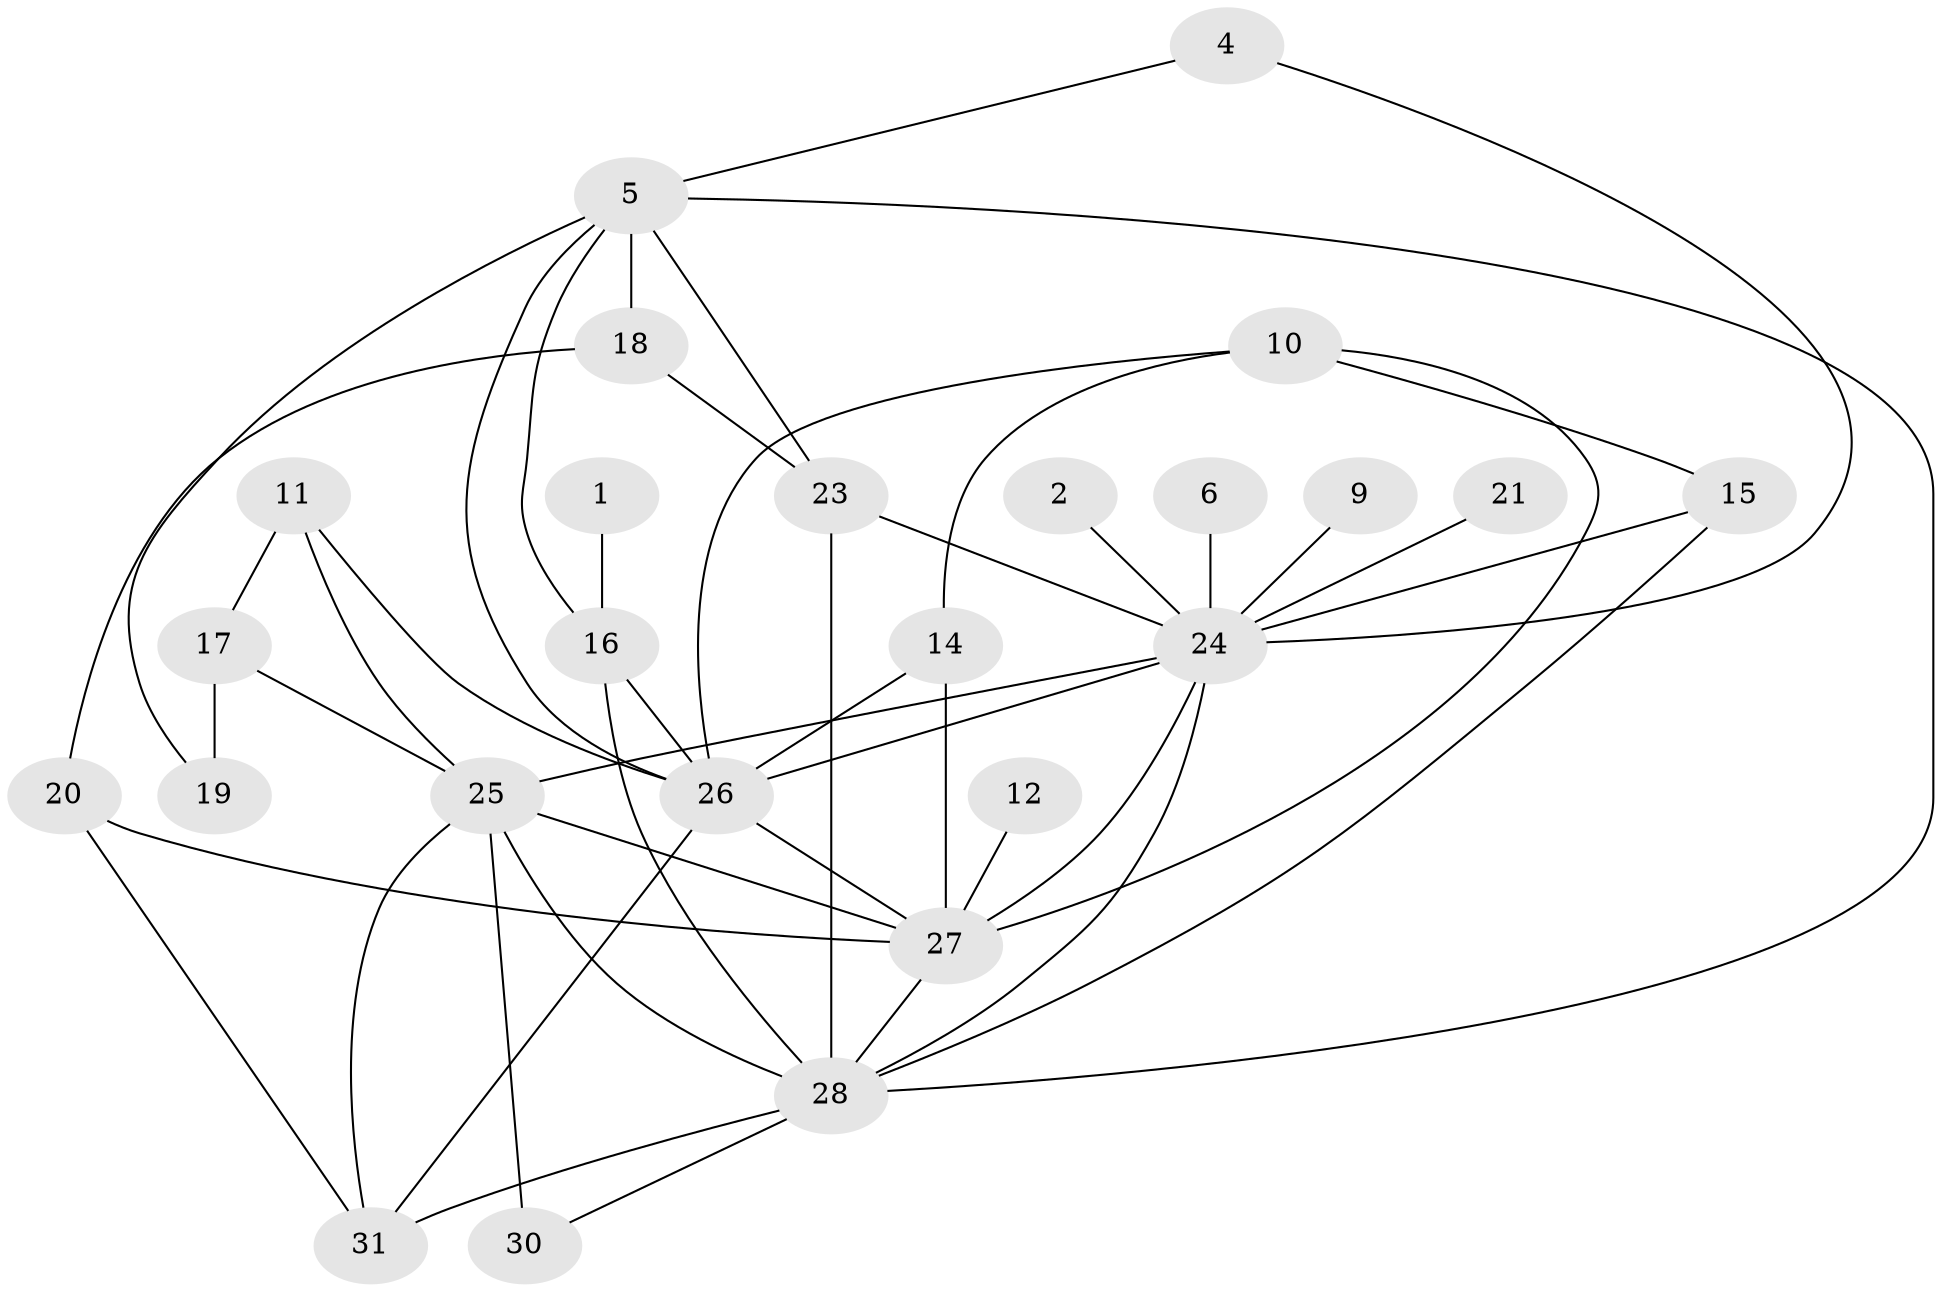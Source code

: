 // original degree distribution, {1: 0.22950819672131148, 4: 0.16393442622950818, 2: 0.18032786885245902, 0: 0.08196721311475409, 5: 0.11475409836065574, 3: 0.19672131147540983, 6: 0.01639344262295082, 7: 0.01639344262295082}
// Generated by graph-tools (version 1.1) at 2025/49/03/09/25 03:49:11]
// undirected, 25 vertices, 48 edges
graph export_dot {
graph [start="1"]
  node [color=gray90,style=filled];
  1;
  2;
  4;
  5;
  6;
  9;
  10;
  11;
  12;
  14;
  15;
  16;
  17;
  18;
  19;
  20;
  21;
  23;
  24;
  25;
  26;
  27;
  28;
  30;
  31;
  1 -- 16 [weight=1.0];
  2 -- 24 [weight=1.0];
  4 -- 5 [weight=1.0];
  4 -- 24 [weight=1.0];
  5 -- 16 [weight=1.0];
  5 -- 18 [weight=1.0];
  5 -- 19 [weight=1.0];
  5 -- 23 [weight=1.0];
  5 -- 26 [weight=1.0];
  5 -- 28 [weight=1.0];
  6 -- 24 [weight=1.0];
  9 -- 24 [weight=1.0];
  10 -- 14 [weight=1.0];
  10 -- 15 [weight=1.0];
  10 -- 26 [weight=1.0];
  10 -- 27 [weight=1.0];
  11 -- 17 [weight=1.0];
  11 -- 25 [weight=1.0];
  11 -- 26 [weight=1.0];
  12 -- 27 [weight=1.0];
  14 -- 26 [weight=1.0];
  14 -- 27 [weight=1.0];
  15 -- 24 [weight=1.0];
  15 -- 28 [weight=1.0];
  16 -- 26 [weight=1.0];
  16 -- 28 [weight=1.0];
  17 -- 19 [weight=1.0];
  17 -- 25 [weight=1.0];
  18 -- 20 [weight=1.0];
  18 -- 23 [weight=1.0];
  20 -- 27 [weight=1.0];
  20 -- 31 [weight=1.0];
  21 -- 24 [weight=1.0];
  23 -- 24 [weight=1.0];
  23 -- 28 [weight=1.0];
  24 -- 25 [weight=1.0];
  24 -- 26 [weight=1.0];
  24 -- 27 [weight=1.0];
  24 -- 28 [weight=1.0];
  25 -- 27 [weight=2.0];
  25 -- 28 [weight=1.0];
  25 -- 30 [weight=1.0];
  25 -- 31 [weight=1.0];
  26 -- 27 [weight=1.0];
  26 -- 31 [weight=1.0];
  27 -- 28 [weight=1.0];
  28 -- 30 [weight=1.0];
  28 -- 31 [weight=1.0];
}

